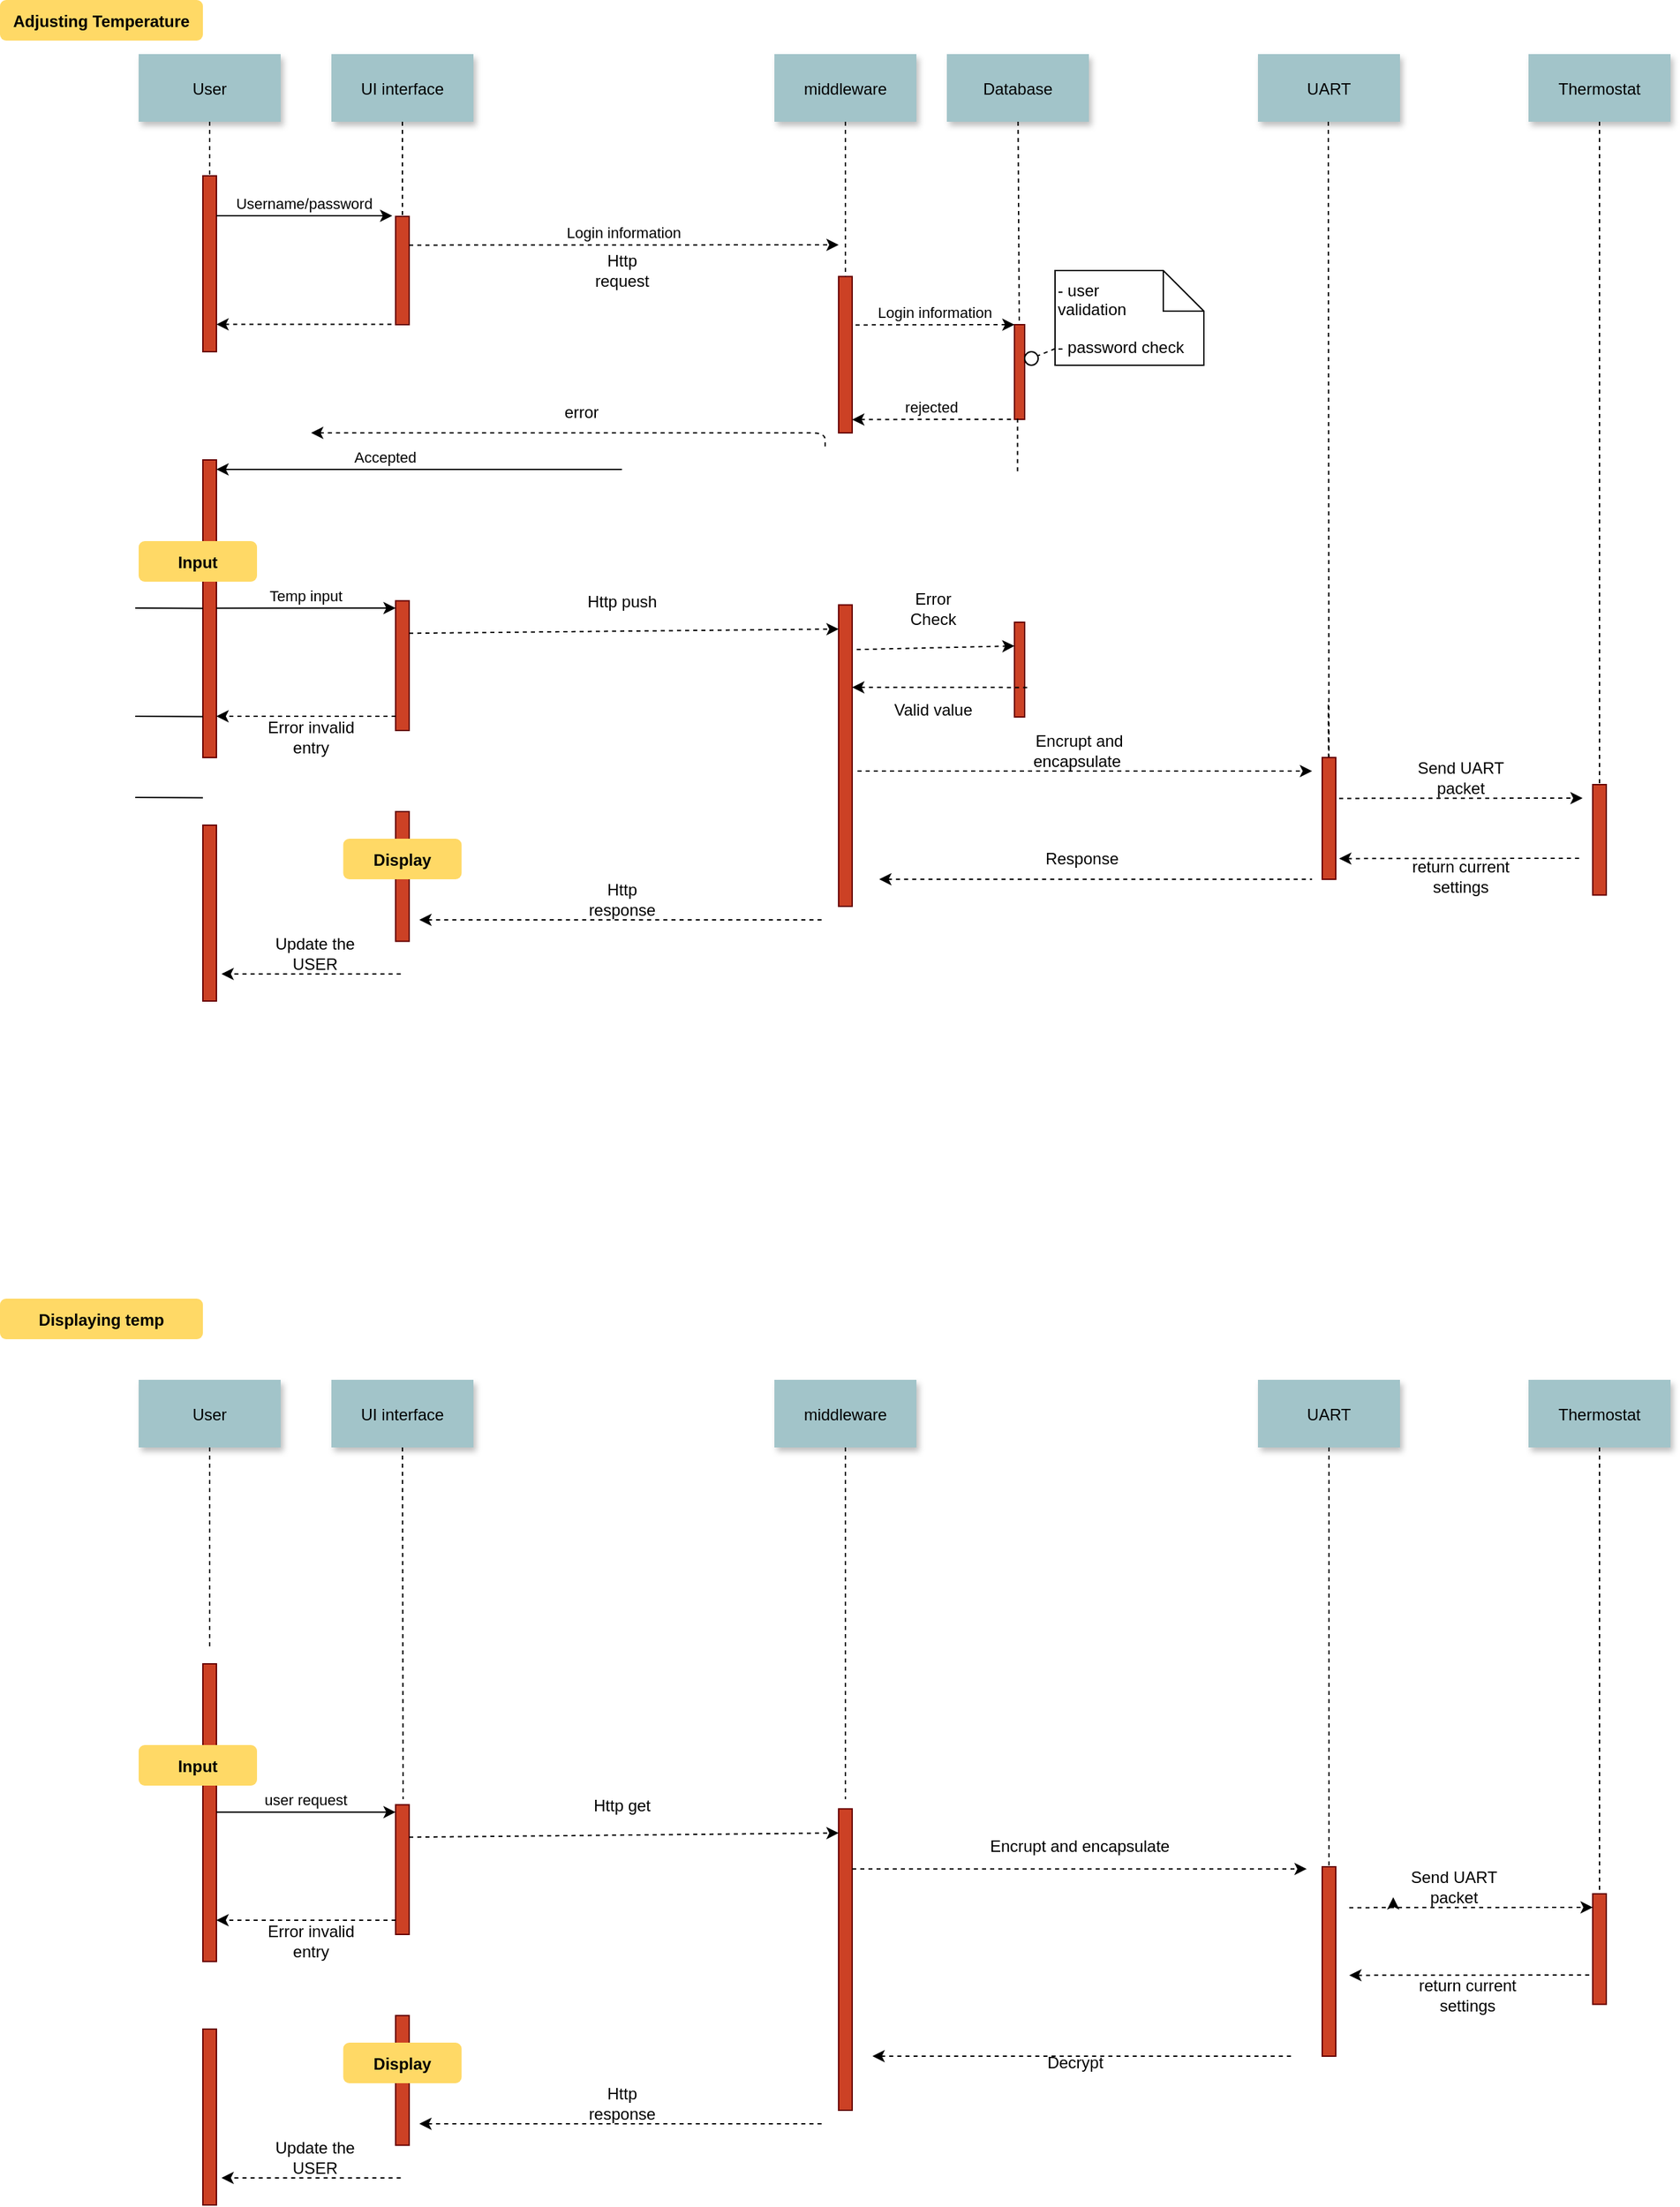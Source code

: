 <mxfile version="24.2.5" type="device">
  <diagram name="Page-1" id="9361dd3d-8414-5efd-6122-117bd74ce7a7">
    <mxGraphModel dx="2358" dy="1248" grid="1" gridSize="10" guides="1" tooltips="1" connect="1" arrows="1" fold="1" page="0" pageScale="1.5" pageWidth="826" pageHeight="1169" background="none" math="0" shadow="0">
      <root>
        <mxCell id="0" />
        <mxCell id="1" parent="0" />
        <mxCell id="2" value="" style="fillColor=#CC4125;strokeColor=#660000" parent="1" vertex="1">
          <mxGeometry x="200" y="150" width="10" height="130" as="geometry" />
        </mxCell>
        <mxCell id="4" value="User" style="shadow=1;fillColor=#A2C4C9;strokeColor=none" parent="1" vertex="1">
          <mxGeometry x="152.5" y="60" width="105" height="50" as="geometry" />
        </mxCell>
        <mxCell id="6" value="" style="fillColor=#CC4125;strokeColor=#660000" parent="1" vertex="1">
          <mxGeometry x="342.5" y="180" width="10" height="80" as="geometry" />
        </mxCell>
        <mxCell id="7" value="UI interface" style="shadow=1;fillColor=#A2C4C9;strokeColor=none" parent="1" vertex="1">
          <mxGeometry x="295" y="60" width="105" height="50" as="geometry" />
        </mxCell>
        <mxCell id="8" value="" style="edgeStyle=none;endArrow=none;dashed=1" parent="1" source="7" target="6" edge="1">
          <mxGeometry x="272.335" y="165" width="100" height="100" as="geometry">
            <mxPoint x="347.259" y="110" as="sourcePoint" />
            <mxPoint x="347.576" y="165" as="targetPoint" />
          </mxGeometry>
        </mxCell>
        <mxCell id="9" value="Username/password" style="edgeStyle=none;verticalLabelPosition=top;verticalAlign=bottom" parent="1" edge="1">
          <mxGeometry x="220" y="92" width="100" height="100" as="geometry">
            <mxPoint x="210" y="179.5" as="sourcePoint" />
            <mxPoint x="340" y="179.5" as="targetPoint" />
          </mxGeometry>
        </mxCell>
        <mxCell id="11" value="" style="edgeStyle=none;verticalLabelPosition=top;verticalAlign=bottom;endArrow=none;startArrow=classic;dashed=1" parent="1" edge="1">
          <mxGeometry x="220" y="172.259" width="100" height="100" as="geometry">
            <mxPoint x="210" y="259.759" as="sourcePoint" />
            <mxPoint x="340" y="259.759" as="targetPoint" />
          </mxGeometry>
        </mxCell>
        <mxCell id="13" value="Login information" style="edgeStyle=none;verticalLabelPosition=top;verticalAlign=bottom;dashed=1" parent="1" edge="1">
          <mxGeometry x="385.455" y="113.916" width="100" height="100" as="geometry">
            <mxPoint x="352.5" y="201.206" as="sourcePoint" />
            <mxPoint x="670" y="201" as="targetPoint" />
          </mxGeometry>
        </mxCell>
        <mxCell id="21" value="" style="fillColor=#CC4125;strokeColor=#660000" parent="1" vertex="1">
          <mxGeometry x="670" y="224.39" width="10" height="115.61" as="geometry" />
        </mxCell>
        <mxCell id="22" value="middleware" style="shadow=1;fillColor=#A2C4C9;strokeColor=none" parent="1" vertex="1">
          <mxGeometry x="622.5" y="60" width="105" height="50" as="geometry" />
        </mxCell>
        <mxCell id="23" value="" style="edgeStyle=none;endArrow=none;dashed=1" parent="1" source="22" target="21" edge="1">
          <mxGeometry x="614.488" y="175.0" width="100" height="100" as="geometry">
            <mxPoint x="674.653" y="110" as="sourcePoint" />
            <mxPoint x="674.653" y="260" as="targetPoint" />
          </mxGeometry>
        </mxCell>
        <mxCell id="24" value="Database" style="shadow=1;fillColor=#A2C4C9;strokeColor=none" parent="1" vertex="1">
          <mxGeometry x="750" y="60" width="105" height="50" as="geometry" />
        </mxCell>
        <mxCell id="25" value="" style="edgeStyle=none;endArrow=none;dashed=1" parent="1" source="24" target="26" edge="1">
          <mxGeometry x="727.335" y="165" width="100" height="100" as="geometry">
            <mxPoint x="802.259" y="110" as="sourcePoint" />
            <mxPoint x="802.576" y="165" as="targetPoint" />
          </mxGeometry>
        </mxCell>
        <mxCell id="26" value="" style="fillColor=#CC4125;strokeColor=#660000" parent="1" vertex="1">
          <mxGeometry x="800" y="260" width="7.5" height="70" as="geometry" />
        </mxCell>
        <mxCell id="28" value="" style="edgeStyle=elbowEdgeStyle;elbow=vertical;dashed=1;verticalLabelPosition=bottom;verticalAlign=top" parent="1" edge="1">
          <mxGeometry x="550" y="280" width="100" height="100" as="geometry">
            <mxPoint x="660" y="350" as="sourcePoint" />
            <mxPoint x="280" y="340" as="targetPoint" />
            <Array as="points">
              <mxPoint x="320" y="340" />
              <mxPoint x="583" y="378" />
            </Array>
          </mxGeometry>
        </mxCell>
        <mxCell id="30" value="Thermostat" style="shadow=1;fillColor=#A2C4C9;strokeColor=none" parent="1" vertex="1">
          <mxGeometry x="1180" y="60" width="105" height="50" as="geometry" />
        </mxCell>
        <mxCell id="33" value="" style="edgeStyle=elbowEdgeStyle;elbow=horizontal;endArrow=none;dashed=1" parent="1" source="4" target="2" edge="1">
          <mxGeometry x="230.0" y="310" width="100" height="100" as="geometry">
            <mxPoint x="230.0" y="410" as="sourcePoint" />
            <mxPoint x="330" y="310" as="targetPoint" />
          </mxGeometry>
        </mxCell>
        <mxCell id="38" value="" style="edgeStyle=elbowEdgeStyle;elbow=horizontal;endArrow=none;dashed=1" parent="1" edge="1">
          <mxGeometry x="932.259" y="240" width="100" height="100" as="geometry">
            <mxPoint x="802.259" y="329.394" as="sourcePoint" />
            <mxPoint x="802.259" y="370" as="targetPoint" />
            <Array as="points">
              <mxPoint x="802.259" y="350" />
            </Array>
          </mxGeometry>
        </mxCell>
        <mxCell id="39" value="" style="ellipse;fillColor=none" parent="1" vertex="1">
          <mxGeometry x="807.5" y="280.004" width="10.0" height="10" as="geometry" />
        </mxCell>
        <mxCell id="40" value=" - user&#xa; validation&#xa;&#xa; - password check" style="shape=note;align=left" parent="1" vertex="1">
          <mxGeometry x="829.97" y="220" width="110.03" height="70" as="geometry" />
        </mxCell>
        <mxCell id="41" value="" style="edgeStyle=none;endArrow=none;dashed=1" parent="1" source="40" target="39" edge="1">
          <mxGeometry x="1030" y="180" width="100" height="100" as="geometry">
            <mxPoint x="1030" y="280" as="sourcePoint" />
            <mxPoint x="1130" y="180" as="targetPoint" />
          </mxGeometry>
        </mxCell>
        <mxCell id="42" value="" style="fillColor=#CC4125;strokeColor=#660000" parent="1" vertex="1">
          <mxGeometry x="200" y="360" width="10" height="220" as="geometry" />
        </mxCell>
        <mxCell id="43" value="             Accepted" style="edgeStyle=elbowEdgeStyle;elbow=vertical;dashed=0;verticalLabelPosition=top;verticalAlign=bottom;align=right" parent="1" target="42" edge="1">
          <mxGeometry x="190" y="329.759" width="100" height="100" as="geometry">
            <mxPoint x="509.784" y="367" as="sourcePoint" />
            <mxPoint x="220" y="370" as="targetPoint" />
            <Array as="points" />
          </mxGeometry>
        </mxCell>
        <mxCell id="48" value="" style="fillColor=#CC4125;strokeColor=#660000" parent="1" vertex="1">
          <mxGeometry x="342.5" y="464.167" width="10" height="95.833" as="geometry" />
        </mxCell>
        <mxCell id="49" value="" style="fillColor=#CC4125;strokeColor=#660000" parent="1" vertex="1">
          <mxGeometry x="1227.5" y="600.003" width="10" height="81.667" as="geometry" />
        </mxCell>
        <mxCell id="50" value="" style="edgeStyle=none;endArrow=none;dashed=1" parent="1" source="30" target="49" edge="1">
          <mxGeometry x="956.571" y="205" width="100" height="100" as="geometry">
            <mxPoint x="1031.736" y="150" as="sourcePoint" />
            <mxPoint x="1031.736" y="329.394" as="targetPoint" />
          </mxGeometry>
        </mxCell>
        <mxCell id="51" value="Temp input" style="edgeStyle=elbowEdgeStyle;elbow=vertical;verticalLabelPosition=top;verticalAlign=bottom" parent="1" edge="1">
          <mxGeometry x="212.5" y="469.583" width="100" height="100" as="geometry">
            <mxPoint x="210" y="469.583" as="sourcePoint" />
            <mxPoint x="342.5" y="469.583" as="targetPoint" />
            <Array as="points" />
          </mxGeometry>
        </mxCell>
        <mxCell id="66" value="" style="fillColor=#CC4125;strokeColor=#660000" parent="1" vertex="1">
          <mxGeometry x="200" y="630" width="10" height="130" as="geometry" />
        </mxCell>
        <mxCell id="67" value="" style="edgeStyle=elbowEdgeStyle;elbow=vertical;dashed=1;verticalLabelPosition=bottom;verticalAlign=top" parent="1" edge="1">
          <mxGeometry x="507.5" y="664.342" width="100" height="100" as="geometry">
            <mxPoint x="342.5" y="549.5" as="sourcePoint" />
            <mxPoint x="210" y="549.5" as="targetPoint" />
            <Array as="points" />
          </mxGeometry>
        </mxCell>
        <mxCell id="71" value="Adjusting Temperature" style="rounded=1;fontStyle=1;fillColor=#FFD966;strokeColor=none" parent="1" vertex="1">
          <mxGeometry x="50" y="20" width="150" height="30" as="geometry" />
        </mxCell>
        <mxCell id="72" value="Input" style="rounded=1;fontStyle=1;fillColor=#FFD966;strokeColor=none" parent="1" vertex="1">
          <mxGeometry x="152.5" y="420" width="87.5" height="30" as="geometry" />
        </mxCell>
        <mxCell id="82" value="" style="edgeStyle=elbowEdgeStyle;elbow=vertical;endArrow=none" parent="1" edge="1">
          <mxGeometry x="60.0" y="419.711" width="100" height="100" as="geometry">
            <mxPoint x="200" y="469.711" as="sourcePoint" />
            <mxPoint x="150.0" y="469.711" as="targetPoint" />
          </mxGeometry>
        </mxCell>
        <mxCell id="83" value="" style="edgeStyle=elbowEdgeStyle;elbow=vertical;endArrow=none" parent="1" edge="1">
          <mxGeometry x="60" y="499.711" width="100" height="100" as="geometry">
            <mxPoint x="200.0" y="549.711" as="sourcePoint" />
            <mxPoint x="150" y="549.711" as="targetPoint" />
          </mxGeometry>
        </mxCell>
        <mxCell id="84" value="" style="edgeStyle=elbowEdgeStyle;elbow=vertical;endArrow=none" parent="1" edge="1">
          <mxGeometry x="60.0" y="559.711" width="100" height="100" as="geometry">
            <mxPoint x="200" y="609.711" as="sourcePoint" />
            <mxPoint x="150.0" y="609.711" as="targetPoint" />
          </mxGeometry>
        </mxCell>
        <mxCell id="H_doL6Hf1tkS4kvQg3EP-90" value="Login information" style="edgeStyle=none;verticalLabelPosition=top;verticalAlign=bottom;dashed=1;entryX=0;entryY=0;entryDx=0;entryDy=0;" parent="1" target="26" edge="1">
          <mxGeometry x="385.455" y="113.916" width="100" height="100" as="geometry">
            <mxPoint x="682.5" y="260.206" as="sourcePoint" />
            <mxPoint x="1000" y="260" as="targetPoint" />
          </mxGeometry>
        </mxCell>
        <mxCell id="H_doL6Hf1tkS4kvQg3EP-91" value="rejected" style="edgeStyle=none;verticalLabelPosition=top;verticalAlign=bottom;dashed=1;entryX=0;entryY=0;entryDx=0;entryDy=0;startArrow=classic;startFill=1;endArrow=none;endFill=0;" parent="1" edge="1">
          <mxGeometry x="385.455" y="113.916" width="100" height="100" as="geometry">
            <mxPoint x="680" y="330.206" as="sourcePoint" />
            <mxPoint x="797.5" y="330" as="targetPoint" />
            <Array as="points">
              <mxPoint x="730" y="330" />
            </Array>
          </mxGeometry>
        </mxCell>
        <mxCell id="H_doL6Hf1tkS4kvQg3EP-92" value="" style="fillColor=#CC4125;strokeColor=#660000" parent="1" vertex="1">
          <mxGeometry x="670" y="467.19" width="10" height="222.81" as="geometry" />
        </mxCell>
        <mxCell id="H_doL6Hf1tkS4kvQg3EP-95" value="Http request" style="text;html=1;align=center;verticalAlign=middle;whiteSpace=wrap;rounded=0;" parent="1" vertex="1">
          <mxGeometry x="480" y="205" width="60" height="30" as="geometry" />
        </mxCell>
        <mxCell id="H_doL6Hf1tkS4kvQg3EP-97" value="Http push" style="text;html=1;align=center;verticalAlign=middle;whiteSpace=wrap;rounded=0;" parent="1" vertex="1">
          <mxGeometry x="480" y="450" width="60" height="30" as="geometry" />
        </mxCell>
        <mxCell id="H_doL6Hf1tkS4kvQg3EP-98" value="Encrupt and encapsulate&amp;nbsp;" style="text;html=1;align=center;verticalAlign=middle;whiteSpace=wrap;rounded=0;" parent="1" vertex="1">
          <mxGeometry x="817.5" y="560" width="60" height="30" as="geometry" />
        </mxCell>
        <mxCell id="H_doL6Hf1tkS4kvQg3EP-100" value="UART" style="shadow=1;fillColor=#A2C4C9;strokeColor=none" parent="1" vertex="1">
          <mxGeometry x="980" y="60" width="105" height="50" as="geometry" />
        </mxCell>
        <mxCell id="H_doL6Hf1tkS4kvQg3EP-101" value="" style="edgeStyle=none;endArrow=none;dashed=1" parent="1" source="H_doL6Hf1tkS4kvQg3EP-104" edge="1">
          <mxGeometry x="956.571" y="205" width="100" height="100" as="geometry">
            <mxPoint x="1032" y="110" as="sourcePoint" />
            <mxPoint x="1032" y="540" as="targetPoint" />
          </mxGeometry>
        </mxCell>
        <mxCell id="H_doL6Hf1tkS4kvQg3EP-102" value="" style="edgeStyle=none;verticalLabelPosition=top;verticalAlign=bottom;dashed=1;exitX=1;exitY=0.25;exitDx=0;exitDy=0;" parent="1" source="48" edge="1">
          <mxGeometry x="385.455" y="113.916" width="100" height="100" as="geometry">
            <mxPoint x="382.5" y="485.206" as="sourcePoint" />
            <mxPoint x="670" y="485" as="targetPoint" />
          </mxGeometry>
        </mxCell>
        <mxCell id="H_doL6Hf1tkS4kvQg3EP-103" value="" style="edgeStyle=none;verticalLabelPosition=top;verticalAlign=bottom;dashed=1;" parent="1" edge="1">
          <mxGeometry x="385.455" y="113.916" width="100" height="100" as="geometry">
            <mxPoint x="683.97" y="589.996" as="sourcePoint" />
            <mxPoint x="1020" y="590" as="targetPoint" />
          </mxGeometry>
        </mxCell>
        <mxCell id="H_doL6Hf1tkS4kvQg3EP-106" value="" style="edgeStyle=none;endArrow=none;dashed=1" parent="1" target="H_doL6Hf1tkS4kvQg3EP-104" edge="1">
          <mxGeometry x="956.571" y="205" width="100" height="100" as="geometry">
            <mxPoint x="1032" y="110" as="sourcePoint" />
            <mxPoint x="1032" y="540" as="targetPoint" />
          </mxGeometry>
        </mxCell>
        <mxCell id="H_doL6Hf1tkS4kvQg3EP-104" value="" style="fillColor=#CC4125;strokeColor=#660000" parent="1" vertex="1">
          <mxGeometry x="1027.5" y="580" width="10" height="90" as="geometry" />
        </mxCell>
        <mxCell id="H_doL6Hf1tkS4kvQg3EP-107" value="" style="edgeStyle=none;verticalLabelPosition=top;verticalAlign=bottom;dashed=1;" parent="1" edge="1">
          <mxGeometry x="385.455" y="113.916" width="100" height="100" as="geometry">
            <mxPoint x="1040" y="610.206" as="sourcePoint" />
            <mxPoint x="1220" y="610" as="targetPoint" />
          </mxGeometry>
        </mxCell>
        <mxCell id="H_doL6Hf1tkS4kvQg3EP-108" value="" style="fillColor=#CC4125;strokeColor=#660000" parent="1" vertex="1">
          <mxGeometry x="800" y="480" width="7.5" height="70" as="geometry" />
        </mxCell>
        <mxCell id="H_doL6Hf1tkS4kvQg3EP-111" value="" style="edgeStyle=none;verticalLabelPosition=top;verticalAlign=bottom;dashed=1;exitX=1.334;exitY=0.148;exitDx=0;exitDy=0;exitPerimeter=0;entryX=0;entryY=0.25;entryDx=0;entryDy=0;" parent="1" source="H_doL6Hf1tkS4kvQg3EP-92" target="H_doL6Hf1tkS4kvQg3EP-108" edge="1">
          <mxGeometry x="385.455" y="113.916" width="100" height="100" as="geometry">
            <mxPoint x="700" y="490" as="sourcePoint" />
            <mxPoint x="800" y="490" as="targetPoint" />
          </mxGeometry>
        </mxCell>
        <mxCell id="H_doL6Hf1tkS4kvQg3EP-112" value="Error Check" style="text;html=1;align=center;verticalAlign=middle;whiteSpace=wrap;rounded=0;" parent="1" vertex="1">
          <mxGeometry x="710" y="455" width="60" height="30" as="geometry" />
        </mxCell>
        <mxCell id="H_doL6Hf1tkS4kvQg3EP-113" value="" style="edgeStyle=none;verticalLabelPosition=top;verticalAlign=bottom;dashed=1;startArrow=classic;startFill=1;endArrow=none;endFill=0;" parent="1" edge="1">
          <mxGeometry x="385.455" y="113.916" width="100" height="100" as="geometry">
            <mxPoint x="680" y="528.1" as="sourcePoint" />
            <mxPoint x="810" y="528.2" as="targetPoint" />
          </mxGeometry>
        </mxCell>
        <mxCell id="H_doL6Hf1tkS4kvQg3EP-114" value="Valid value" style="text;html=1;align=center;verticalAlign=middle;whiteSpace=wrap;rounded=0;" parent="1" vertex="1">
          <mxGeometry x="710" y="530" width="60" height="30" as="geometry" />
        </mxCell>
        <mxCell id="H_doL6Hf1tkS4kvQg3EP-115" value="Send UART packet" style="text;html=1;align=center;verticalAlign=middle;whiteSpace=wrap;rounded=0;" parent="1" vertex="1">
          <mxGeometry x="1085" y="580" width="90" height="30" as="geometry" />
        </mxCell>
        <mxCell id="H_doL6Hf1tkS4kvQg3EP-116" value="" style="edgeStyle=none;verticalLabelPosition=top;verticalAlign=bottom;dashed=1;endArrow=none;endFill=0;startArrow=classic;startFill=1;" parent="1" edge="1">
          <mxGeometry x="385.455" y="113.916" width="100" height="100" as="geometry">
            <mxPoint x="700" y="670" as="sourcePoint" />
            <mxPoint x="1020" y="670" as="targetPoint" />
          </mxGeometry>
        </mxCell>
        <mxCell id="H_doL6Hf1tkS4kvQg3EP-117" value="Response" style="text;html=1;align=center;verticalAlign=middle;whiteSpace=wrap;rounded=0;" parent="1" vertex="1">
          <mxGeometry x="805" y="640" width="90" height="30" as="geometry" />
        </mxCell>
        <mxCell id="H_doL6Hf1tkS4kvQg3EP-118" value="" style="edgeStyle=none;verticalLabelPosition=top;verticalAlign=bottom;dashed=1;endArrow=none;endFill=0;startArrow=classic;startFill=1;" parent="1" edge="1">
          <mxGeometry x="385.455" y="113.916" width="100" height="100" as="geometry">
            <mxPoint x="360" y="700" as="sourcePoint" />
            <mxPoint x="660" y="700" as="targetPoint" />
          </mxGeometry>
        </mxCell>
        <mxCell id="H_doL6Hf1tkS4kvQg3EP-119" value="" style="fillColor=#CC4125;strokeColor=#660000" parent="1" vertex="1">
          <mxGeometry x="342.5" y="619.997" width="10" height="95.833" as="geometry" />
        </mxCell>
        <mxCell id="H_doL6Hf1tkS4kvQg3EP-120" value="Http response" style="text;html=1;align=center;verticalAlign=middle;whiteSpace=wrap;rounded=0;" parent="1" vertex="1">
          <mxGeometry x="480" y="670" width="60" height="30" as="geometry" />
        </mxCell>
        <mxCell id="H_doL6Hf1tkS4kvQg3EP-122" value="Display" style="rounded=1;fontStyle=1;fillColor=#FFD966;strokeColor=none" parent="1" vertex="1">
          <mxGeometry x="303.75" y="640" width="87.5" height="30" as="geometry" />
        </mxCell>
        <mxCell id="H_doL6Hf1tkS4kvQg3EP-123" value="" style="edgeStyle=elbowEdgeStyle;elbow=horizontal;dashed=1;verticalLabelPosition=bottom;verticalAlign=top" parent="1" edge="1">
          <mxGeometry x="507.5" y="664.342" width="100" height="100" as="geometry">
            <mxPoint x="346.25" y="740" as="sourcePoint" />
            <mxPoint x="213.75" y="740" as="targetPoint" />
            <Array as="points" />
          </mxGeometry>
        </mxCell>
        <mxCell id="H_doL6Hf1tkS4kvQg3EP-124" value="Error invalid entry" style="text;html=1;align=center;verticalAlign=middle;whiteSpace=wrap;rounded=0;" parent="1" vertex="1">
          <mxGeometry x="240" y="550" width="80" height="30" as="geometry" />
        </mxCell>
        <mxCell id="H_doL6Hf1tkS4kvQg3EP-125" value="Update the USER" style="text;html=1;align=center;verticalAlign=middle;whiteSpace=wrap;rounded=0;" parent="1" vertex="1">
          <mxGeometry x="240" y="710" width="86.25" height="30" as="geometry" />
        </mxCell>
        <mxCell id="XTW94wJW1PPxuWSzPm6i-85" value="User" style="shadow=1;fillColor=#A2C4C9;strokeColor=none" parent="1" vertex="1">
          <mxGeometry x="152.5" y="1040" width="105" height="50" as="geometry" />
        </mxCell>
        <mxCell id="XTW94wJW1PPxuWSzPm6i-87" value="UI interface" style="shadow=1;fillColor=#A2C4C9;strokeColor=none" parent="1" vertex="1">
          <mxGeometry x="295" y="1040" width="105" height="50" as="geometry" />
        </mxCell>
        <mxCell id="XTW94wJW1PPxuWSzPm6i-88" value="" style="edgeStyle=none;endArrow=none;dashed=1" parent="1" source="XTW94wJW1PPxuWSzPm6i-87" edge="1">
          <mxGeometry x="272.335" y="165" width="100" height="100" as="geometry">
            <mxPoint x="347.259" y="1000" as="sourcePoint" />
            <mxPoint x="348" y="1350" as="targetPoint" />
          </mxGeometry>
        </mxCell>
        <mxCell id="XTW94wJW1PPxuWSzPm6i-93" value="middleware" style="shadow=1;fillColor=#A2C4C9;strokeColor=none" parent="1" vertex="1">
          <mxGeometry x="622.5" y="1040" width="105" height="50" as="geometry" />
        </mxCell>
        <mxCell id="XTW94wJW1PPxuWSzPm6i-94" value="" style="edgeStyle=none;endArrow=none;dashed=1" parent="1" source="XTW94wJW1PPxuWSzPm6i-93" edge="1">
          <mxGeometry x="614.488" y="175.0" width="100" height="100" as="geometry">
            <mxPoint x="674.653" y="1000" as="sourcePoint" />
            <mxPoint x="675" y="1350" as="targetPoint" />
          </mxGeometry>
        </mxCell>
        <mxCell id="XTW94wJW1PPxuWSzPm6i-99" value="Thermostat" style="shadow=1;fillColor=#A2C4C9;strokeColor=none" parent="1" vertex="1">
          <mxGeometry x="1180" y="1040" width="105" height="50" as="geometry" />
        </mxCell>
        <mxCell id="XTW94wJW1PPxuWSzPm6i-100" value="" style="edgeStyle=elbowEdgeStyle;elbow=horizontal;endArrow=none;dashed=1" parent="1" source="XTW94wJW1PPxuWSzPm6i-85" edge="1">
          <mxGeometry x="230.0" y="310" width="100" height="100" as="geometry">
            <mxPoint x="230.0" y="1300" as="sourcePoint" />
            <mxPoint x="205" y="1240" as="targetPoint" />
          </mxGeometry>
        </mxCell>
        <mxCell id="XTW94wJW1PPxuWSzPm6i-105" value="" style="fillColor=#CC4125;strokeColor=#660000" parent="1" vertex="1">
          <mxGeometry x="200" y="1250" width="10" height="220" as="geometry" />
        </mxCell>
        <mxCell id="XTW94wJW1PPxuWSzPm6i-107" value="" style="fillColor=#CC4125;strokeColor=#660000" parent="1" vertex="1">
          <mxGeometry x="342.5" y="1354.167" width="10" height="95.833" as="geometry" />
        </mxCell>
        <mxCell id="XTW94wJW1PPxuWSzPm6i-108" value="" style="fillColor=#CC4125;strokeColor=#660000" parent="1" vertex="1">
          <mxGeometry x="1227.5" y="1420.003" width="10" height="81.667" as="geometry" />
        </mxCell>
        <mxCell id="XTW94wJW1PPxuWSzPm6i-109" value="" style="edgeStyle=none;endArrow=none;dashed=1" parent="1" source="XTW94wJW1PPxuWSzPm6i-99" target="XTW94wJW1PPxuWSzPm6i-108" edge="1">
          <mxGeometry x="956.571" y="205" width="100" height="100" as="geometry">
            <mxPoint x="1031.736" y="1040" as="sourcePoint" />
            <mxPoint x="1031.736" y="1219.394" as="targetPoint" />
          </mxGeometry>
        </mxCell>
        <mxCell id="XTW94wJW1PPxuWSzPm6i-110" value="user request" style="edgeStyle=elbowEdgeStyle;elbow=horizontal;verticalLabelPosition=top;verticalAlign=bottom" parent="1" edge="1">
          <mxGeometry x="212.5" y="469.583" width="100" height="100" as="geometry">
            <mxPoint x="210" y="1359.583" as="sourcePoint" />
            <mxPoint x="342.5" y="1359.583" as="targetPoint" />
            <Array as="points" />
          </mxGeometry>
        </mxCell>
        <mxCell id="XTW94wJW1PPxuWSzPm6i-111" value="" style="fillColor=#CC4125;strokeColor=#660000" parent="1" vertex="1">
          <mxGeometry x="200" y="1520" width="10" height="130" as="geometry" />
        </mxCell>
        <mxCell id="XTW94wJW1PPxuWSzPm6i-112" value="" style="edgeStyle=elbowEdgeStyle;elbow=vertical;dashed=1;verticalLabelPosition=bottom;verticalAlign=top" parent="1" edge="1">
          <mxGeometry x="507.5" y="664.342" width="100" height="100" as="geometry">
            <mxPoint x="342.5" y="1439.5" as="sourcePoint" />
            <mxPoint x="210" y="1439.5" as="targetPoint" />
            <Array as="points" />
          </mxGeometry>
        </mxCell>
        <mxCell id="XTW94wJW1PPxuWSzPm6i-113" value="Displaying temp" style="rounded=1;fontStyle=1;fillColor=#FFD966;strokeColor=none" parent="1" vertex="1">
          <mxGeometry x="50" y="980" width="150" height="30" as="geometry" />
        </mxCell>
        <mxCell id="XTW94wJW1PPxuWSzPm6i-114" value="Input" style="rounded=1;fontStyle=1;fillColor=#FFD966;strokeColor=none" parent="1" vertex="1">
          <mxGeometry x="152.5" y="1310" width="87.5" height="30" as="geometry" />
        </mxCell>
        <mxCell id="XTW94wJW1PPxuWSzPm6i-120" value="" style="fillColor=#CC4125;strokeColor=#660000" parent="1" vertex="1">
          <mxGeometry x="670" y="1357.19" width="10" height="222.81" as="geometry" />
        </mxCell>
        <mxCell id="XTW94wJW1PPxuWSzPm6i-122" value="Http get" style="text;html=1;align=center;verticalAlign=middle;whiteSpace=wrap;rounded=0;" parent="1" vertex="1">
          <mxGeometry x="480" y="1340" width="60" height="30" as="geometry" />
        </mxCell>
        <mxCell id="XTW94wJW1PPxuWSzPm6i-123" value="Encrupt and encapsulate&amp;nbsp;" style="text;html=1;align=center;verticalAlign=middle;whiteSpace=wrap;rounded=0;" parent="1" vertex="1">
          <mxGeometry x="760" y="1370" width="180" height="30" as="geometry" />
        </mxCell>
        <mxCell id="XTW94wJW1PPxuWSzPm6i-125" value="" style="edgeStyle=none;endArrow=none;dashed=1" parent="1" source="XTW94wJW1PPxuWSzPm6i-129" edge="1">
          <mxGeometry x="956.571" y="205" width="100" height="100" as="geometry">
            <mxPoint x="1032" y="1000" as="sourcePoint" />
            <mxPoint x="1032" y="1430" as="targetPoint" />
          </mxGeometry>
        </mxCell>
        <mxCell id="XTW94wJW1PPxuWSzPm6i-126" value="" style="edgeStyle=none;verticalLabelPosition=top;verticalAlign=bottom;dashed=1;exitX=1;exitY=0.25;exitDx=0;exitDy=0;" parent="1" source="XTW94wJW1PPxuWSzPm6i-107" edge="1">
          <mxGeometry x="385.455" y="113.916" width="100" height="100" as="geometry">
            <mxPoint x="382.5" y="1375.206" as="sourcePoint" />
            <mxPoint x="670" y="1375" as="targetPoint" />
          </mxGeometry>
        </mxCell>
        <mxCell id="XTW94wJW1PPxuWSzPm6i-127" value="" style="edgeStyle=none;verticalLabelPosition=top;verticalAlign=bottom;dashed=1;" parent="1" edge="1">
          <mxGeometry x="385.455" y="113.916" width="100" height="100" as="geometry">
            <mxPoint x="680" y="1401.586" as="sourcePoint" />
            <mxPoint x="1016.03" y="1401.59" as="targetPoint" />
          </mxGeometry>
        </mxCell>
        <mxCell id="XTW94wJW1PPxuWSzPm6i-128" value="" style="edgeStyle=none;endArrow=none;dashed=1" parent="1" source="XTW94wJW1PPxuWSzPm6i-124" target="XTW94wJW1PPxuWSzPm6i-129" edge="1">
          <mxGeometry x="956.571" y="205" width="100" height="100" as="geometry">
            <mxPoint x="1032" y="1000" as="sourcePoint" />
            <mxPoint x="1032" y="1430" as="targetPoint" />
          </mxGeometry>
        </mxCell>
        <mxCell id="XTW94wJW1PPxuWSzPm6i-129" value="" style="fillColor=#CC4125;strokeColor=#660000" parent="1" vertex="1">
          <mxGeometry x="1027.5" y="1400" width="10" height="140" as="geometry" />
        </mxCell>
        <mxCell id="XTW94wJW1PPxuWSzPm6i-130" value="" style="edgeStyle=none;verticalLabelPosition=top;verticalAlign=bottom;dashed=1;" parent="1" edge="1">
          <mxGeometry x="385.455" y="113.916" width="100" height="100" as="geometry">
            <mxPoint x="1047.5" y="1430.206" as="sourcePoint" />
            <mxPoint x="1227.5" y="1430" as="targetPoint" />
          </mxGeometry>
        </mxCell>
        <mxCell id="XTW94wJW1PPxuWSzPm6i-136" value="Send UART packet" style="text;html=1;align=center;verticalAlign=middle;whiteSpace=wrap;rounded=0;" parent="1" vertex="1">
          <mxGeometry x="1080" y="1400" width="90" height="30" as="geometry" />
        </mxCell>
        <mxCell id="XTW94wJW1PPxuWSzPm6i-137" value="" style="edgeStyle=none;verticalLabelPosition=top;verticalAlign=bottom;dashed=1;endArrow=none;endFill=0;startArrow=classic;startFill=1;" parent="1" edge="1">
          <mxGeometry x="385.455" y="113.916" width="100" height="100" as="geometry">
            <mxPoint x="695" y="1540" as="sourcePoint" />
            <mxPoint x="1005" y="1540" as="targetPoint" />
          </mxGeometry>
        </mxCell>
        <mxCell id="XTW94wJW1PPxuWSzPm6i-138" value="Decrypt" style="text;html=1;align=center;verticalAlign=middle;whiteSpace=wrap;rounded=0;" parent="1" vertex="1">
          <mxGeometry x="800" y="1530" width="90" height="30" as="geometry" />
        </mxCell>
        <mxCell id="XTW94wJW1PPxuWSzPm6i-139" value="" style="edgeStyle=none;verticalLabelPosition=top;verticalAlign=bottom;dashed=1;endArrow=none;endFill=0;startArrow=classic;startFill=1;" parent="1" edge="1">
          <mxGeometry x="385.455" y="113.916" width="100" height="100" as="geometry">
            <mxPoint x="360" y="1590" as="sourcePoint" />
            <mxPoint x="660" y="1590" as="targetPoint" />
          </mxGeometry>
        </mxCell>
        <mxCell id="XTW94wJW1PPxuWSzPm6i-140" value="" style="fillColor=#CC4125;strokeColor=#660000" parent="1" vertex="1">
          <mxGeometry x="342.5" y="1509.997" width="10" height="95.833" as="geometry" />
        </mxCell>
        <mxCell id="XTW94wJW1PPxuWSzPm6i-141" value="Http response" style="text;html=1;align=center;verticalAlign=middle;whiteSpace=wrap;rounded=0;" parent="1" vertex="1">
          <mxGeometry x="480" y="1560" width="60" height="30" as="geometry" />
        </mxCell>
        <mxCell id="XTW94wJW1PPxuWSzPm6i-142" value="Display" style="rounded=1;fontStyle=1;fillColor=#FFD966;strokeColor=none" parent="1" vertex="1">
          <mxGeometry x="303.75" y="1530" width="87.5" height="30" as="geometry" />
        </mxCell>
        <mxCell id="XTW94wJW1PPxuWSzPm6i-143" value="" style="edgeStyle=elbowEdgeStyle;elbow=horizontal;dashed=1;verticalLabelPosition=bottom;verticalAlign=top" parent="1" edge="1">
          <mxGeometry x="507.5" y="664.342" width="100" height="100" as="geometry">
            <mxPoint x="346.25" y="1630" as="sourcePoint" />
            <mxPoint x="213.75" y="1630" as="targetPoint" />
            <Array as="points" />
          </mxGeometry>
        </mxCell>
        <mxCell id="XTW94wJW1PPxuWSzPm6i-144" value="Error invalid entry" style="text;html=1;align=center;verticalAlign=middle;whiteSpace=wrap;rounded=0;" parent="1" vertex="1">
          <mxGeometry x="240" y="1440" width="80" height="30" as="geometry" />
        </mxCell>
        <mxCell id="XTW94wJW1PPxuWSzPm6i-145" value="Update the USER" style="text;html=1;align=center;verticalAlign=middle;whiteSpace=wrap;rounded=0;" parent="1" vertex="1">
          <mxGeometry x="240" y="1600" width="86.25" height="30" as="geometry" />
        </mxCell>
        <mxCell id="XTW94wJW1PPxuWSzPm6i-124" value="UART" style="shadow=1;fillColor=#A2C4C9;strokeColor=none" parent="1" vertex="1">
          <mxGeometry x="980" y="1040" width="105" height="50" as="geometry" />
        </mxCell>
        <mxCell id="XTW94wJW1PPxuWSzPm6i-148" style="edgeStyle=orthogonalEdgeStyle;rounded=0;orthogonalLoop=1;jettySize=auto;html=1;exitX=0;exitY=1;exitDx=0;exitDy=0;entryX=0;entryY=0.75;entryDx=0;entryDy=0;" parent="1" source="XTW94wJW1PPxuWSzPm6i-136" target="XTW94wJW1PPxuWSzPm6i-136" edge="1">
          <mxGeometry relative="1" as="geometry" />
        </mxCell>
        <mxCell id="XTW94wJW1PPxuWSzPm6i-150" value="" style="edgeStyle=none;verticalLabelPosition=top;verticalAlign=bottom;dashed=1;endArrow=none;endFill=0;startArrow=classic;startFill=1;" parent="1" edge="1">
          <mxGeometry x="385.455" y="113.916" width="100" height="100" as="geometry">
            <mxPoint x="1047.5" y="1480.206" as="sourcePoint" />
            <mxPoint x="1227.5" y="1480" as="targetPoint" />
          </mxGeometry>
        </mxCell>
        <mxCell id="XTW94wJW1PPxuWSzPm6i-151" value="return current settings" style="text;html=1;align=center;verticalAlign=middle;whiteSpace=wrap;rounded=0;" parent="1" vertex="1">
          <mxGeometry x="1090" y="1480" width="90" height="30" as="geometry" />
        </mxCell>
        <mxCell id="_K9fyVZM-n8p-_RHSaBI-86" value="return current settings" style="text;html=1;align=center;verticalAlign=middle;whiteSpace=wrap;rounded=0;" vertex="1" parent="1">
          <mxGeometry x="1085" y="652.91" width="90" height="30" as="geometry" />
        </mxCell>
        <mxCell id="_K9fyVZM-n8p-_RHSaBI-87" value="" style="edgeStyle=none;verticalLabelPosition=top;verticalAlign=bottom;dashed=1;endArrow=none;endFill=0;startArrow=classic;startFill=1;" edge="1" parent="1">
          <mxGeometry x="385.455" y="113.916" width="100" height="100" as="geometry">
            <mxPoint x="1040" y="654.706" as="sourcePoint" />
            <mxPoint x="1220" y="654.5" as="targetPoint" />
          </mxGeometry>
        </mxCell>
        <mxCell id="_K9fyVZM-n8p-_RHSaBI-90" value="error" style="text;html=1;align=center;verticalAlign=middle;whiteSpace=wrap;rounded=0;" vertex="1" parent="1">
          <mxGeometry x="450" y="310" width="60" height="30" as="geometry" />
        </mxCell>
      </root>
    </mxGraphModel>
  </diagram>
</mxfile>
